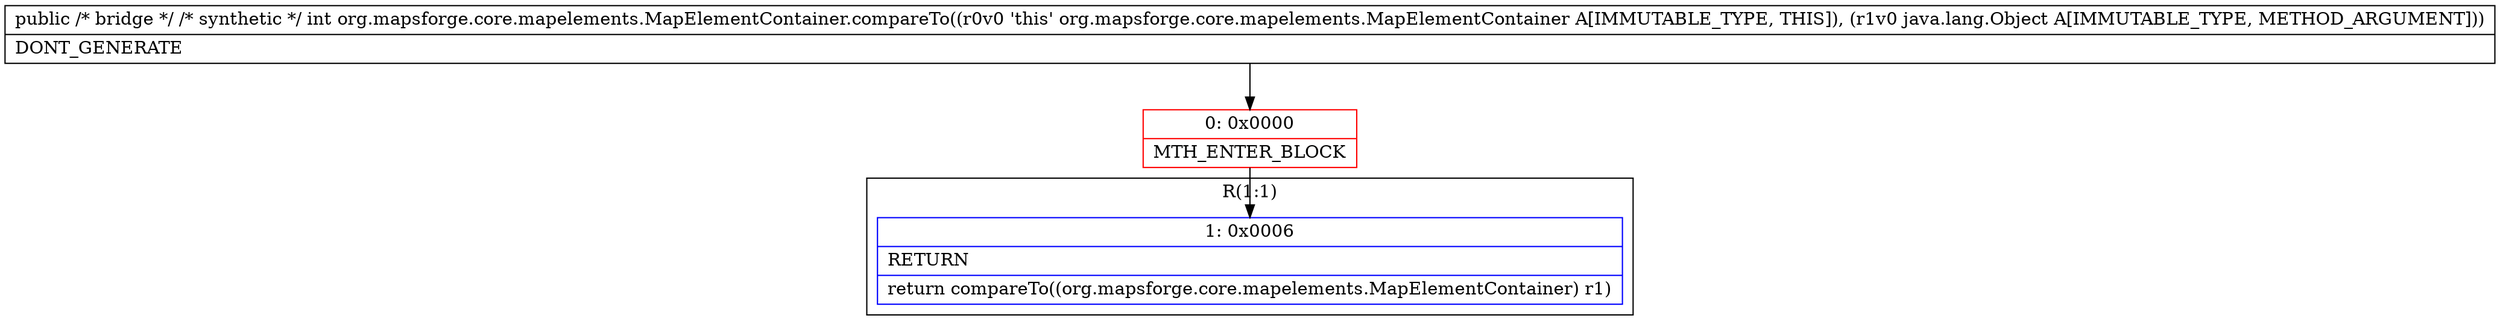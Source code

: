 digraph "CFG fororg.mapsforge.core.mapelements.MapElementContainer.compareTo(Ljava\/lang\/Object;)I" {
subgraph cluster_Region_777261475 {
label = "R(1:1)";
node [shape=record,color=blue];
Node_1 [shape=record,label="{1\:\ 0x0006|RETURN\l|return compareTo((org.mapsforge.core.mapelements.MapElementContainer) r1)\l}"];
}
Node_0 [shape=record,color=red,label="{0\:\ 0x0000|MTH_ENTER_BLOCK\l}"];
MethodNode[shape=record,label="{public \/* bridge *\/ \/* synthetic *\/ int org.mapsforge.core.mapelements.MapElementContainer.compareTo((r0v0 'this' org.mapsforge.core.mapelements.MapElementContainer A[IMMUTABLE_TYPE, THIS]), (r1v0 java.lang.Object A[IMMUTABLE_TYPE, METHOD_ARGUMENT]))  | DONT_GENERATE\l}"];
MethodNode -> Node_0;
Node_0 -> Node_1;
}

